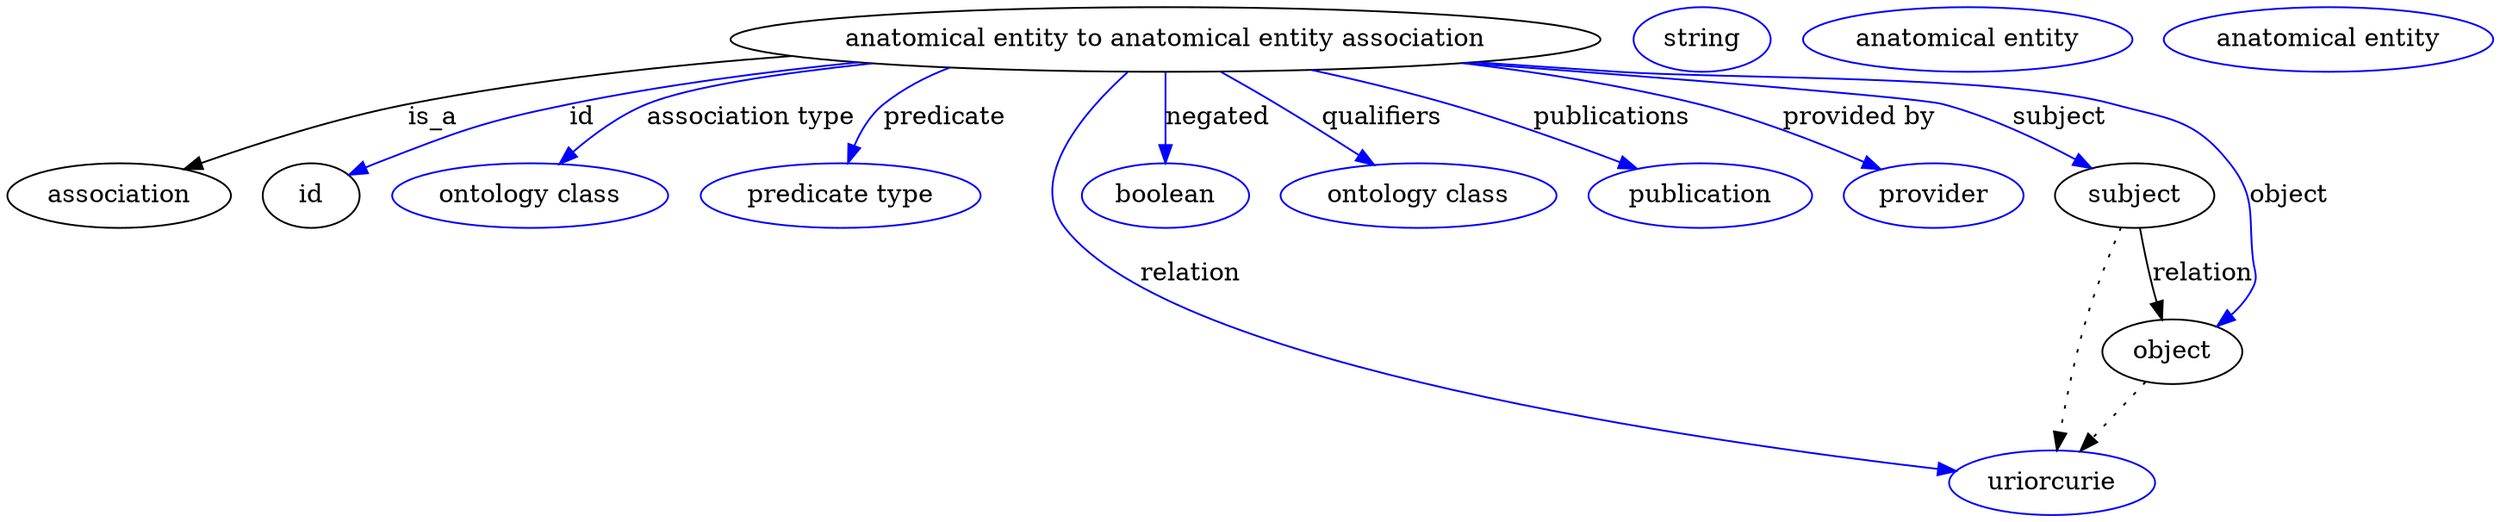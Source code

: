 digraph {
	graph [bb="0,0,1136.2,283"];
	node [label="\N"];
	"anatomical entity to anatomical entity association"	 [height=0.5,
		label="anatomical entity to anatomical entity association",
		pos="546.05,265",
		width=5.1815];
	association	 [height=0.5,
		pos="50.046,178",
		width=1.3902];
	"anatomical entity to anatomical entity association" -> association	 [label=is_a,
		lp="211.05,221.5",
		pos="e,83.095,191.63 385.52,255.83 326.71,250.5 259.92,242.12 200.05,229 162.99,220.88 122.33,206.71 92.699,195.36"];
	id	 [height=0.5,
		pos="145.05,178",
		width=0.75];
	"anatomical entity to anatomical entity association" -> id	 [color=blue,
		label=id,
		lp="280.55,221.5",
		pos="e,166.54,189.3 410.65,252.56 367.01,247.07 318.67,239.44 275.05,229 231.98,218.7 221.82,213.27 181.05,196 179.26,195.24 177.44,194.44 \
175.61,193.61",
		style=solid];
	"association type"	 [color=blue,
		height=0.5,
		label="ontology class",
		pos="252.05,178",
		width=1.7151];
	"anatomical entity to anatomical entity association" -> "association type"	 [color=blue,
		label="association type",
		lp="357.05,221.5",
		pos="e,267.92,195.51 420.48,251.66 376.36,245.69 332.86,237.96 313.05,229 299.08,222.68 285.75,212.25 275.14,202.46",
		style=solid];
	predicate	 [color=blue,
		height=0.5,
		label="predicate type",
		pos="392.05,178",
		width=1.679];
	"anatomical entity to anatomical entity association" -> predicate	 [color=blue,
		label=predicate,
		lp="441.05,221.5",
		pos="e,396.53,196.44 466.56,248.7 444.64,242.98 424.55,236.17 416.05,229 408.95,223.02 403.81,214.46 400.16,206.07",
		style=solid];
	relation	 [color=blue,
		height=0.5,
		label=uriorcurie,
		pos="956.05,18",
		width=1.2638];
	"anatomical entity to anatomical entity association" -> relation	 [color=blue,
		label=relation,
		lp="561.05,134.5",
		pos="e,913.74,24.687 527.24,247.05 506.57,225.11 478.79,187.5 499.05,160 547.79,93.815 794.2,45.11 903.59,26.403",
		style=solid];
	negated	 [color=blue,
		height=0.5,
		label=boolean,
		pos="546.05,178",
		width=1.0652];
	"anatomical entity to anatomical entity association" -> negated	 [color=blue,
		label=negated,
		lp="567.55,221.5",
		pos="e,546.05,196 546.05,246.97 546.05,235.19 546.05,219.56 546.05,206.16",
		style=solid];
	qualifiers	 [color=blue,
		height=0.5,
		label="ontology class",
		pos="664.05,178",
		width=1.7151];
	"anatomical entity to anatomical entity association" -> qualifiers	 [color=blue,
		label=qualifiers,
		lp="639.05,221.5",
		pos="e,641.23,194.82 570.5,246.97 588.61,233.62 613.43,215.32 632.95,200.93",
		style=solid];
	publications	 [color=blue,
		height=0.5,
		label=publication,
		pos="794.05,178",
		width=1.3902];
	"anatomical entity to anatomical entity association" -> publications	 [color=blue,
		label=publications,
		lp="741.55,221.5",
		pos="e,762.28,192.02 608.7,248.01 628.17,242.37 649.62,235.79 669.05,229 697.47,219.07 728.84,206.27 753.04,195.97",
		style=solid];
	"provided by"	 [color=blue,
		height=0.5,
		label=provider,
		pos="902.05,178",
		width=1.1193];
	"anatomical entity to anatomical entity association" -> "provided by"	 [color=blue,
		label="provided by",
		lp="853.05,221.5",
		pos="e,874.87,191.49 669.96,251.48 705.55,246.09 744.16,238.77 779.05,229 809.11,220.58 841.69,206.84 865.76,195.75",
		style=solid];
	subject	 [height=0.5,
		pos="996.05,178",
		width=0.99297];
	"anatomical entity to anatomical entity association" -> subject	 [color=blue,
		label=subject,
		lp="948.55,221.5",
		pos="e,972.97,191.98 678.08,252.24 770.6,243.12 879.57,231.97 890.05,229 916.11,221.61 943.63,208.18 964.1,196.96",
		style=solid];
	object	 [height=0.5,
		pos="1016,91",
		width=0.9027];
	"anatomical entity to anatomical entity association" -> object	 [color=blue,
		label=object,
		lp="1076,178",
		pos="e,1036.2,105.27 679.77,252.4 700.29,250.54 721.23,248.69 741.05,247 843.65,238.27 872.58,255.67 972.05,229 1004.9,220.2 1019.9,222.61 \
1041,196 1060.4,171.63 1065.2,155.68 1053,127 1050.8,121.74 1047.4,116.86 1043.5,112.51",
		style=solid];
	association_id	 [color=blue,
		height=0.5,
		label=string,
		pos="781.05,265",
		width=0.84854];
	subject -> relation	 [pos="e,959.36,36.239 990.07,159.97 985.6,146.12 979.52,126.47 975.05,109 969.69,88.088 964.75,64.188 961.24,46.13",
		style=dotted];
	subject -> object	 [label=relation,
		lp="1028,134.5",
		pos="e,1011.9,109 1000.2,159.97 1002.9,148.08 1006.6,132.25 1009.7,118.76"];
	"anatomical entity to anatomical entity association_subject"	 [color=blue,
		height=0.5,
		label="anatomical entity",
		pos="902.05,265",
		width=2.004];
	object -> relation	 [pos="e,970.23,35.261 1002.4,74.435 994.85,65.207 985.25,53.528 976.75,43.191",
		style=dotted];
	"anatomical entity to anatomical entity association_object"	 [color=blue,
		height=0.5,
		label="anatomical entity",
		pos="1064,265",
		width=2.004];
}
